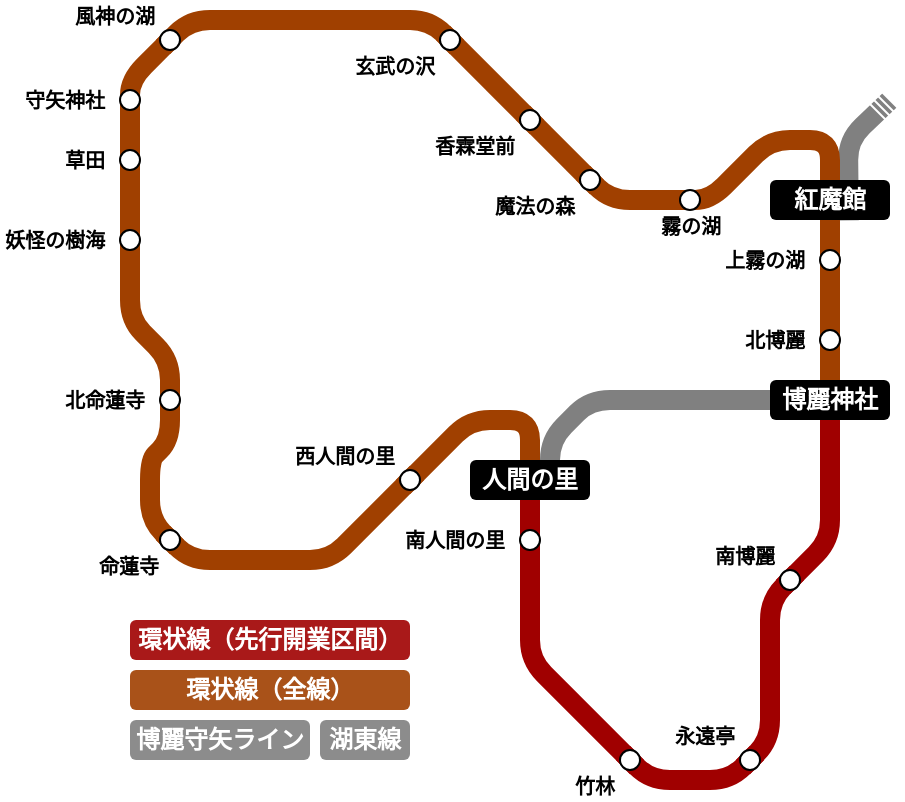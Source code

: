 <mxfile version="21.5.0" type="google">
  <diagram name="Page-1" id="u8aUBlL13KQeWDRxbzS9">
    <mxGraphModel grid="1" page="0" gridSize="5" guides="1" tooltips="1" connect="1" arrows="1" fold="1" pageScale="1" pageWidth="850" pageHeight="1100" math="0" shadow="0">
      <root>
        <mxCell id="0" />
        <mxCell id="1" parent="0" />
        <mxCell id="2lCTwFAhln7CDwlXWDaY-97" value="" style="endArrow=none;html=1;rounded=1;labelBackgroundColor=default;strokeColor=#808080;strokeWidth=10;fontFamily=Helvetica;fontSize=11;fontColor=default;startSize=0;endSize=0;shape=connector;exitX=0.657;exitY=1.011;exitDx=0;exitDy=0;exitPerimeter=0;" edge="1" parent="1" source="2lCTwFAhln7CDwlXWDaY-82">
          <mxGeometry width="50" height="50" relative="1" as="geometry">
            <mxPoint x="375" y="-115" as="sourcePoint" />
            <mxPoint x="360" y="-140" as="targetPoint" />
            <Array as="points">
              <mxPoint x="339" y="-120" />
            </Array>
          </mxGeometry>
        </mxCell>
        <mxCell id="2lCTwFAhln7CDwlXWDaY-96" value="" style="endArrow=none;html=1;rounded=1;labelBackgroundColor=default;strokeColor=#A04000;strokeWidth=10;fontFamily=Helvetica;fontSize=11;fontColor=default;startSize=0;endSize=0;shape=connector;exitX=0.5;exitY=1;exitDx=0;exitDy=0;entryX=0.5;entryY=0;entryDx=0;entryDy=0;" edge="1" parent="1" source="2lCTwFAhln7CDwlXWDaY-1" target="2lCTwFAhln7CDwlXWDaY-93">
          <mxGeometry width="50" height="50" relative="1" as="geometry">
            <mxPoint x="280" y="-20" as="sourcePoint" />
            <mxPoint x="330" y="-70" as="targetPoint" />
          </mxGeometry>
        </mxCell>
        <mxCell id="2lCTwFAhln7CDwlXWDaY-95" value="" style="endArrow=none;html=1;rounded=1;labelBackgroundColor=default;strokeColor=#A04000;strokeWidth=10;fontFamily=Helvetica;fontSize=11;fontColor=default;startSize=0;endSize=0;shape=connector;exitX=0.5;exitY=1;exitDx=0;exitDy=0;entryX=0.5;entryY=0;entryDx=0;entryDy=0;" edge="1" parent="1" source="2lCTwFAhln7CDwlXWDaY-93" target="2lCTwFAhln7CDwlXWDaY-92">
          <mxGeometry width="50" height="50" relative="1" as="geometry">
            <mxPoint x="280" y="-20" as="sourcePoint" />
            <mxPoint x="370" y="-60" as="targetPoint" />
          </mxGeometry>
        </mxCell>
        <mxCell id="2lCTwFAhln7CDwlXWDaY-94" value="" style="endArrow=none;html=1;rounded=1;labelBackgroundColor=default;strokeColor=#A04000;strokeWidth=10;fontFamily=Helvetica;fontSize=11;fontColor=default;startSize=0;endSize=0;shape=connector;exitX=0.5;exitY=1;exitDx=0;exitDy=0;entryX=0.5;entryY=0;entryDx=0;entryDy=0;" edge="1" parent="1" source="2lCTwFAhln7CDwlXWDaY-92" target="2lCTwFAhln7CDwlXWDaY-82">
          <mxGeometry width="50" height="50" relative="1" as="geometry">
            <mxPoint x="380" y="-55" as="sourcePoint" />
            <mxPoint x="430" y="-105" as="targetPoint" />
          </mxGeometry>
        </mxCell>
        <mxCell id="2lCTwFAhln7CDwlXWDaY-83" value="" style="endArrow=none;html=1;rounded=1;labelBackgroundColor=default;strokeColor=#A04000;strokeWidth=10;fontFamily=Helvetica;fontSize=11;fontColor=default;startSize=0;endSize=0;shape=connector;exitX=0;exitY=0.5;exitDx=0;exitDy=0;entryX=0.5;entryY=1;entryDx=0;entryDy=0;" edge="1" parent="1" source="2lCTwFAhln7CDwlXWDaY-84" target="2lCTwFAhln7CDwlXWDaY-82">
          <mxGeometry width="50" height="50" relative="1" as="geometry">
            <mxPoint x="275" y="-90" as="sourcePoint" />
            <mxPoint x="295" y="-115" as="targetPoint" />
            <Array as="points">
              <mxPoint x="270" y="-90" />
              <mxPoint x="300" y="-120" />
              <mxPoint x="330" y="-120" />
            </Array>
          </mxGeometry>
        </mxCell>
        <mxCell id="2lCTwFAhln7CDwlXWDaY-91" value="" style="endArrow=none;html=1;rounded=1;labelBackgroundColor=default;strokeColor=#A04000;strokeWidth=10;fontFamily=Helvetica;fontSize=11;fontColor=default;startSize=0;endSize=0;shape=connector;exitX=1;exitY=1;exitDx=0;exitDy=0;entryX=0;entryY=0;entryDx=0;entryDy=0;" edge="1" parent="1" source="2lCTwFAhln7CDwlXWDaY-90" target="2lCTwFAhln7CDwlXWDaY-77">
          <mxGeometry width="50" height="50" relative="1" as="geometry">
            <mxPoint x="190" y="-105" as="sourcePoint" />
            <mxPoint x="240" y="-155" as="targetPoint" />
          </mxGeometry>
        </mxCell>
        <mxCell id="2lCTwFAhln7CDwlXWDaY-89" value="" style="endArrow=none;html=1;rounded=1;labelBackgroundColor=default;strokeColor=#A04000;strokeWidth=10;fontFamily=Helvetica;fontSize=11;fontColor=default;startSize=0;endSize=0;shape=connector;exitX=1;exitY=1;exitDx=0;exitDy=0;entryX=0;entryY=0;entryDx=0;entryDy=0;" edge="1" parent="1" source="2lCTwFAhln7CDwlXWDaY-87" target="2lCTwFAhln7CDwlXWDaY-90">
          <mxGeometry width="50" height="50" relative="1" as="geometry">
            <mxPoint x="175" y="-95" as="sourcePoint" />
            <mxPoint x="225" y="-145" as="targetPoint" />
          </mxGeometry>
        </mxCell>
        <mxCell id="2lCTwFAhln7CDwlXWDaY-88" value="" style="endArrow=none;html=1;rounded=1;labelBackgroundColor=default;strokeColor=#A04000;strokeWidth=10;fontFamily=Helvetica;fontSize=11;fontColor=default;startSize=0;endSize=0;shape=connector;exitX=0;exitY=0;exitDx=0;exitDy=0;" edge="1" parent="1" source="2lCTwFAhln7CDwlXWDaY-87">
          <mxGeometry width="50" height="50" relative="1" as="geometry">
            <mxPoint x="195" y="-15" as="sourcePoint" />
            <mxPoint x="260" y="-90" as="targetPoint" />
            <Array as="points">
              <mxPoint x="220" y="-90" />
            </Array>
          </mxGeometry>
        </mxCell>
        <mxCell id="2lCTwFAhln7CDwlXWDaY-76" value="" style="endArrow=none;html=1;rounded=1;labelBackgroundColor=default;strokeColor=#A04000;strokeWidth=10;fontFamily=Helvetica;fontSize=11;fontColor=default;startSize=0;endSize=0;shape=connector;exitX=0;exitY=1;exitDx=0;exitDy=0;entryX=1;entryY=1;entryDx=0;entryDy=0;" edge="1" parent="1" source="2lCTwFAhln7CDwlXWDaY-73" target="2lCTwFAhln7CDwlXWDaY-77">
          <mxGeometry width="50" height="50" relative="1" as="geometry">
            <mxPoint x="35" y="-185" as="sourcePoint" />
            <mxPoint x="165" y="-190" as="targetPoint" />
            <Array as="points">
              <mxPoint x="10" y="-180" />
              <mxPoint x="130" y="-180" />
            </Array>
          </mxGeometry>
        </mxCell>
        <mxCell id="2lCTwFAhln7CDwlXWDaY-72" value="" style="endArrow=none;html=1;rounded=1;labelBackgroundColor=default;strokeColor=#A04000;strokeWidth=10;fontFamily=Helvetica;fontSize=11;fontColor=default;startSize=0;endSize=0;shape=connector;exitX=0.5;exitY=1;exitDx=0;exitDy=0;" edge="1" parent="1" source="2lCTwFAhln7CDwlXWDaY-66">
          <mxGeometry width="50" height="50" relative="1" as="geometry">
            <mxPoint x="15" y="-145" as="sourcePoint" />
            <mxPoint y="-170" as="targetPoint" />
            <Array as="points">
              <mxPoint x="-20" y="-150" />
            </Array>
          </mxGeometry>
        </mxCell>
        <mxCell id="2lCTwFAhln7CDwlXWDaY-69" value="" style="endArrow=none;html=1;rounded=1;labelBackgroundColor=default;strokeColor=#A04000;strokeWidth=10;fontFamily=Helvetica;fontSize=11;fontColor=default;startSize=0;endSize=0;shape=connector;exitX=0.5;exitY=1;exitDx=0;exitDy=0;" edge="1" parent="1" source="2lCTwFAhln7CDwlXWDaY-64">
          <mxGeometry width="50" height="50" relative="1" as="geometry">
            <mxPoint y="-80" as="sourcePoint" />
            <mxPoint x="-20" y="-140" as="targetPoint" />
          </mxGeometry>
        </mxCell>
        <mxCell id="2lCTwFAhln7CDwlXWDaY-63" value="" style="endArrow=none;html=1;rounded=1;labelBackgroundColor=default;strokeColor=#A04000;strokeWidth=10;fontFamily=Helvetica;fontSize=11;fontColor=default;startSize=0;endSize=0;shape=connector;exitX=0.5;exitY=1;exitDx=0;exitDy=0;entryX=0.5;entryY=0;entryDx=0;entryDy=0;" edge="1" parent="1" source="2lCTwFAhln7CDwlXWDaY-56" target="2lCTwFAhln7CDwlXWDaY-64">
          <mxGeometry width="50" height="50" relative="1" as="geometry">
            <mxPoint x="120" y="-70" as="sourcePoint" />
            <mxPoint x="-20" y="-95" as="targetPoint" />
          </mxGeometry>
        </mxCell>
        <mxCell id="2lCTwFAhln7CDwlXWDaY-54" value="" style="endArrow=none;html=1;rounded=1;labelBackgroundColor=default;strokeColor=#A04000;strokeWidth=10;fontFamily=Helvetica;fontSize=11;fontColor=default;startSize=0;endSize=0;shape=connector;entryX=0.5;entryY=0;entryDx=0;entryDy=0;exitX=0.5;exitY=1;exitDx=0;exitDy=0;" edge="1" parent="1" source="2lCTwFAhln7CDwlXWDaY-48" target="2lCTwFAhln7CDwlXWDaY-56">
          <mxGeometry width="50" height="50" relative="1" as="geometry">
            <mxPoint x="-15" y="10" as="sourcePoint" />
            <mxPoint x="-10" y="-90" as="targetPoint" />
            <Array as="points">
              <mxPoint y="-10" />
              <mxPoint x="-20" y="-30" />
            </Array>
          </mxGeometry>
        </mxCell>
        <mxCell id="2lCTwFAhln7CDwlXWDaY-45" value="" style="endArrow=none;html=1;rounded=1;labelBackgroundColor=default;strokeColor=#A04000;strokeWidth=10;fontFamily=Helvetica;fontSize=11;fontColor=default;startSize=0;endSize=0;shape=connector;entryX=1;entryY=1;entryDx=0;entryDy=0;exitX=0.5;exitY=0;exitDx=0;exitDy=0;" edge="1" parent="1" source="2lCTwFAhln7CDwlXWDaY-48" target="2lCTwFAhln7CDwlXWDaY-42">
          <mxGeometry width="50" height="50" relative="1" as="geometry">
            <mxPoint x="-10" y="55" as="sourcePoint" />
            <mxPoint x="-35" y="65" as="targetPoint" />
            <Array as="points">
              <mxPoint y="30" />
              <mxPoint x="-10" y="40" />
              <mxPoint x="-10" y="70" />
            </Array>
          </mxGeometry>
        </mxCell>
        <mxCell id="2lCTwFAhln7CDwlXWDaY-41" value="" style="endArrow=none;html=1;rounded=1;labelBackgroundColor=default;strokeColor=#A04000;strokeWidth=10;fontFamily=Helvetica;fontSize=11;fontColor=default;startSize=0;endSize=0;shape=connector;entryX=1;entryY=0;entryDx=0;entryDy=0;exitX=0;exitY=0;exitDx=0;exitDy=0;" edge="1" parent="1" source="2lCTwFAhln7CDwlXWDaY-42" target="2lCTwFAhln7CDwlXWDaY-32">
          <mxGeometry width="50" height="50" relative="1" as="geometry">
            <mxPoint y="60" as="sourcePoint" />
            <mxPoint x="90" y="60" as="targetPoint" />
            <Array as="points">
              <mxPoint x="10" y="90" />
              <mxPoint x="80" y="90" />
            </Array>
          </mxGeometry>
        </mxCell>
        <mxCell id="2lCTwFAhln7CDwlXWDaY-39" value="" style="endArrow=none;html=1;rounded=1;labelBackgroundColor=default;strokeColor=#808080;strokeWidth=10;fontFamily=Helvetica;fontSize=11;fontColor=default;startSize=0;endSize=0;shape=connector;entryX=1;entryY=0.5;entryDx=0;entryDy=0;" edge="1" parent="1" target="2lCTwFAhln7CDwlXWDaY-1">
          <mxGeometry width="50" height="50" relative="1" as="geometry">
            <mxPoint x="190" y="60" as="sourcePoint" />
            <mxPoint x="265" y="-25" as="targetPoint" />
            <Array as="points">
              <mxPoint x="190" y="30" />
              <mxPoint x="210" y="10" />
            </Array>
          </mxGeometry>
        </mxCell>
        <mxCell id="2lCTwFAhln7CDwlXWDaY-34" value="" style="endArrow=none;html=1;rounded=1;labelBackgroundColor=default;strokeColor=#A04000;strokeWidth=10;fontFamily=Helvetica;fontSize=11;fontColor=default;startSize=0;endSize=0;shape=connector;exitX=0.5;exitY=1;exitDx=0;exitDy=0;entryX=0;entryY=1;entryDx=0;entryDy=0;" edge="1" parent="1" source="2lCTwFAhln7CDwlXWDaY-24" target="2lCTwFAhln7CDwlXWDaY-32">
          <mxGeometry width="50" height="50" relative="1" as="geometry">
            <mxPoint x="155" y="60" as="sourcePoint" />
            <mxPoint x="140" y="35" as="targetPoint" />
            <Array as="points">
              <mxPoint x="180" y="20" />
              <mxPoint x="150" y="20" />
            </Array>
          </mxGeometry>
        </mxCell>
        <mxCell id="2lCTwFAhln7CDwlXWDaY-23" value="" style="endArrow=none;html=1;rounded=1;labelBackgroundColor=default;strokeColor=#A00000;strokeWidth=10;fontFamily=Helvetica;fontSize=11;fontColor=default;startSize=0;endSize=0;shape=connector;exitX=0.5;exitY=1;exitDx=0;exitDy=0;entryX=0.5;entryY=0;entryDx=0;entryDy=0;" edge="1" parent="1" source="2lCTwFAhln7CDwlXWDaY-21" target="2lCTwFAhln7CDwlXWDaY-24">
          <mxGeometry width="50" height="50" relative="1" as="geometry">
            <mxPoint x="175" y="75" as="sourcePoint" />
            <mxPoint x="180" y="60" as="targetPoint" />
          </mxGeometry>
        </mxCell>
        <mxCell id="2lCTwFAhln7CDwlXWDaY-20" value="" style="endArrow=none;html=1;rounded=1;labelBackgroundColor=default;strokeColor=#A00000;strokeWidth=10;fontFamily=Helvetica;fontSize=11;fontColor=default;startSize=0;endSize=0;shape=connector;exitX=1;exitY=1;exitDx=0;exitDy=0;entryX=0.5;entryY=0;entryDx=0;entryDy=0;" edge="1" parent="1" source="2lCTwFAhln7CDwlXWDaY-9" target="2lCTwFAhln7CDwlXWDaY-21">
          <mxGeometry width="50" height="50" relative="1" as="geometry">
            <mxPoint x="220" y="195" as="sourcePoint" />
            <mxPoint x="180" y="80" as="targetPoint" />
            <Array as="points">
              <mxPoint x="180" y="140" />
            </Array>
          </mxGeometry>
        </mxCell>
        <mxCell id="2lCTwFAhln7CDwlXWDaY-5" value="" style="endArrow=none;html=1;rounded=1;labelBackgroundColor=default;strokeColor=#A00000;strokeWidth=10;fontFamily=Helvetica;fontSize=11;fontColor=default;startSize=0;endSize=0;shape=connector;entryX=1;entryY=0;entryDx=0;entryDy=0;exitX=0;exitY=1;exitDx=0;exitDy=0;" edge="1" parent="1" source="2lCTwFAhln7CDwlXWDaY-7" target="2lCTwFAhln7CDwlXWDaY-3">
          <mxGeometry width="50" height="50" relative="1" as="geometry">
            <mxPoint x="250" y="230" as="sourcePoint" />
            <mxPoint x="285" y="125" as="targetPoint" />
            <Array as="points">
              <mxPoint x="300" y="180" />
              <mxPoint x="300" y="110" />
            </Array>
          </mxGeometry>
        </mxCell>
        <mxCell id="2lCTwFAhln7CDwlXWDaY-2" value="" style="endArrow=none;html=1;rounded=1;strokeColor=#A00000;strokeWidth=10;startSize=0;endSize=0;startArrow=none;entryX=0.5;entryY=0;entryDx=0;entryDy=0;exitX=0;exitY=1;exitDx=0;exitDy=0;" edge="1" parent="1" source="2lCTwFAhln7CDwlXWDaY-3" target="2lCTwFAhln7CDwlXWDaY-1">
          <mxGeometry width="50" height="50" relative="1" as="geometry">
            <mxPoint x="290" y="120" as="sourcePoint" />
            <mxPoint x="315" y="-75" as="targetPoint" />
            <Array as="points">
              <mxPoint x="330" y="80" />
            </Array>
          </mxGeometry>
        </mxCell>
        <mxCell id="2lCTwFAhln7CDwlXWDaY-1" value="&lt;font color=&quot;#ffffff&quot;&gt;&lt;b&gt;博麗神社&lt;/b&gt;&lt;/font&gt;" style="rounded=1;whiteSpace=wrap;html=1;strokeColor=none;fillColor=#000000;" vertex="1" parent="1">
          <mxGeometry x="300" width="60" height="20" as="geometry" />
        </mxCell>
        <mxCell id="2lCTwFAhln7CDwlXWDaY-6" value="" style="endArrow=none;html=1;rounded=1;labelBackgroundColor=default;strokeColor=#A00000;strokeWidth=10;fontFamily=Helvetica;fontSize=11;fontColor=default;startSize=0;endSize=0;shape=connector;entryX=1;entryY=0;entryDx=0;entryDy=0;exitX=0;exitY=0;exitDx=0;exitDy=0;" edge="1" parent="1" source="2lCTwFAhln7CDwlXWDaY-9" target="2lCTwFAhln7CDwlXWDaY-7">
          <mxGeometry width="50" height="50" relative="1" as="geometry">
            <mxPoint x="225" y="186" as="sourcePoint" />
            <mxPoint x="225" y="245" as="targetPoint" />
            <Array as="points">
              <mxPoint x="240" y="200" />
              <mxPoint x="280" y="200" />
            </Array>
          </mxGeometry>
        </mxCell>
        <mxCell id="2lCTwFAhln7CDwlXWDaY-8" value="" style="group" connectable="0" vertex="1" parent="1">
          <mxGeometry x="270" y="80" width="45" height="25" as="geometry" />
        </mxCell>
        <mxCell id="2lCTwFAhln7CDwlXWDaY-3" value="" style="ellipse;whiteSpace=wrap;html=1;aspect=fixed;" vertex="1" parent="2lCTwFAhln7CDwlXWDaY-8">
          <mxGeometry x="35" y="15" width="10" height="10" as="geometry" />
        </mxCell>
        <mxCell id="2lCTwFAhln7CDwlXWDaY-4" value="&lt;font style=&quot;font-size: 10px;&quot;&gt;&lt;b style=&quot;&quot;&gt;南&lt;/b&gt;&lt;b&gt;博麗&lt;/b&gt;&lt;/font&gt;" style="text;html=1;strokeColor=none;fillColor=none;align=center;verticalAlign=middle;whiteSpace=wrap;rounded=0;fontSize=11;fontFamily=Helvetica;fontColor=default;" vertex="1" parent="2lCTwFAhln7CDwlXWDaY-8">
          <mxGeometry width="35" height="15" as="geometry" />
        </mxCell>
        <mxCell id="2lCTwFAhln7CDwlXWDaY-18" value="" style="group" connectable="0" vertex="1" parent="1">
          <mxGeometry x="190" y="185" width="45" height="25" as="geometry" />
        </mxCell>
        <mxCell id="2lCTwFAhln7CDwlXWDaY-9" value="" style="ellipse;whiteSpace=wrap;html=1;aspect=fixed;" vertex="1" parent="2lCTwFAhln7CDwlXWDaY-18">
          <mxGeometry x="35" width="10" height="10" as="geometry" />
        </mxCell>
        <mxCell id="2lCTwFAhln7CDwlXWDaY-16" value="&lt;b style=&quot;font-size: 10px;&quot;&gt;竹林&lt;/b&gt;" style="text;html=1;strokeColor=none;fillColor=none;align=center;verticalAlign=middle;whiteSpace=wrap;rounded=0;fontSize=11;fontFamily=Helvetica;fontColor=default;" vertex="1" parent="2lCTwFAhln7CDwlXWDaY-18">
          <mxGeometry x="10" y="10" width="25" height="15" as="geometry" />
        </mxCell>
        <mxCell id="2lCTwFAhln7CDwlXWDaY-24" value="&lt;font color=&quot;#ffffff&quot;&gt;&lt;b&gt;人間の里&lt;/b&gt;&lt;/font&gt;" style="rounded=1;whiteSpace=wrap;html=1;strokeColor=none;fillColor=#000000;" vertex="1" parent="1">
          <mxGeometry x="150" y="40" width="60" height="20" as="geometry" />
        </mxCell>
        <mxCell id="2lCTwFAhln7CDwlXWDaY-29" value="" style="group" connectable="0" vertex="1" parent="1">
          <mxGeometry x="250" y="170" width="45" height="25" as="geometry" />
        </mxCell>
        <mxCell id="2lCTwFAhln7CDwlXWDaY-7" value="" style="ellipse;whiteSpace=wrap;html=1;aspect=fixed;" vertex="1" parent="2lCTwFAhln7CDwlXWDaY-29">
          <mxGeometry x="35" y="15" width="10" height="10" as="geometry" />
        </mxCell>
        <mxCell id="2lCTwFAhln7CDwlXWDaY-14" value="&lt;b&gt;&lt;font style=&quot;font-size: 10px;&quot;&gt;永遠亭&lt;/font&gt;&lt;/b&gt;" style="text;html=1;strokeColor=none;fillColor=none;align=center;verticalAlign=middle;whiteSpace=wrap;rounded=0;fontSize=11;fontFamily=Helvetica;fontColor=default;" vertex="1" parent="2lCTwFAhln7CDwlXWDaY-29">
          <mxGeometry width="35" height="15" as="geometry" />
        </mxCell>
        <mxCell id="2lCTwFAhln7CDwlXWDaY-30" value="" style="group" connectable="0" vertex="1" parent="1">
          <mxGeometry x="120" y="72.5" width="65" height="15" as="geometry" />
        </mxCell>
        <mxCell id="2lCTwFAhln7CDwlXWDaY-21" value="" style="ellipse;whiteSpace=wrap;html=1;aspect=fixed;" vertex="1" parent="2lCTwFAhln7CDwlXWDaY-30">
          <mxGeometry x="55" y="2.5" width="10" height="10" as="geometry" />
        </mxCell>
        <mxCell id="2lCTwFAhln7CDwlXWDaY-28" value="&lt;font style=&quot;font-size: 10px;&quot;&gt;&lt;font style=&quot;font-size: 10px;&quot;&gt;&lt;b style=&quot;&quot;&gt;南&lt;/b&gt;&lt;/font&gt;&lt;b&gt;人間の里&lt;/b&gt;&lt;/font&gt;" style="text;html=1;strokeColor=none;fillColor=none;align=center;verticalAlign=middle;whiteSpace=wrap;rounded=0;fontSize=11;fontFamily=Helvetica;fontColor=default;" vertex="1" parent="2lCTwFAhln7CDwlXWDaY-30">
          <mxGeometry x="-5" width="55" height="15" as="geometry" />
        </mxCell>
        <mxCell id="2lCTwFAhln7CDwlXWDaY-43" value="&lt;font style=&quot;font-size: 12px;&quot;&gt;&lt;font style=&quot;font-size: 12px;&quot; color=&quot;#ffffff&quot;&gt;&lt;b style=&quot;&quot;&gt;環状線（&lt;/b&gt;&lt;/font&gt;&lt;b style=&quot;border-color: var(--border-color); color: rgb(255, 255, 255);&quot;&gt;先行開業&lt;/b&gt;&lt;font style=&quot;font-size: 12px;&quot; color=&quot;#ffffff&quot;&gt;&lt;b style=&quot;&quot;&gt;区間&lt;/b&gt;&lt;b style=&quot;&quot;&gt;）&lt;/b&gt;&lt;/font&gt;&lt;/font&gt;" style="rounded=1;whiteSpace=wrap;html=1;fontFamily=Helvetica;fontSize=11;fontColor=default;strokeColor=none;fillColor=#A00000;opacity=90;" vertex="1" parent="1">
          <mxGeometry x="-20" y="120" width="140" height="20" as="geometry" />
        </mxCell>
        <mxCell id="2lCTwFAhln7CDwlXWDaY-46" value="" style="group" connectable="0" vertex="1" parent="1">
          <mxGeometry x="60" y="30" width="65" height="25" as="geometry" />
        </mxCell>
        <mxCell id="2lCTwFAhln7CDwlXWDaY-32" value="" style="ellipse;whiteSpace=wrap;html=1;aspect=fixed;" vertex="1" parent="2lCTwFAhln7CDwlXWDaY-46">
          <mxGeometry x="55" y="15" width="10" height="10" as="geometry" />
        </mxCell>
        <mxCell id="2lCTwFAhln7CDwlXWDaY-38" value="&lt;font style=&quot;font-size: 10px;&quot;&gt;&lt;b&gt;西人間の里&lt;/b&gt;&lt;/font&gt;" style="text;html=1;strokeColor=none;fillColor=none;align=center;verticalAlign=middle;whiteSpace=wrap;rounded=0;fontSize=11;fontFamily=Helvetica;fontColor=default;" vertex="1" parent="2lCTwFAhln7CDwlXWDaY-46">
          <mxGeometry width="55" height="15" as="geometry" />
        </mxCell>
        <mxCell id="2lCTwFAhln7CDwlXWDaY-47" value="" style="group" connectable="0" vertex="1" parent="1">
          <mxGeometry x="-37.5" y="75" width="42.5" height="25" as="geometry" />
        </mxCell>
        <mxCell id="2lCTwFAhln7CDwlXWDaY-42" value="" style="ellipse;whiteSpace=wrap;html=1;aspect=fixed;" vertex="1" parent="2lCTwFAhln7CDwlXWDaY-47">
          <mxGeometry x="32.5" width="10" height="10" as="geometry" />
        </mxCell>
        <mxCell id="2lCTwFAhln7CDwlXWDaY-44" value="&lt;b&gt;&lt;font style=&quot;font-size: 10px;&quot;&gt;命蓮寺&lt;/font&gt;&lt;/b&gt;" style="text;html=1;strokeColor=none;fillColor=none;align=center;verticalAlign=middle;whiteSpace=wrap;rounded=0;fontSize=11;fontFamily=Helvetica;fontColor=default;" vertex="1" parent="2lCTwFAhln7CDwlXWDaY-47">
          <mxGeometry y="10" width="32.5" height="15" as="geometry" />
        </mxCell>
        <mxCell id="2lCTwFAhln7CDwlXWDaY-53" value="" style="group" connectable="0" vertex="1" parent="1">
          <mxGeometry x="-55" y="2.5" width="60" height="15" as="geometry" />
        </mxCell>
        <mxCell id="2lCTwFAhln7CDwlXWDaY-48" value="" style="ellipse;whiteSpace=wrap;html=1;aspect=fixed;" vertex="1" parent="2lCTwFAhln7CDwlXWDaY-53">
          <mxGeometry x="50" y="2.5" width="10" height="10" as="geometry" />
        </mxCell>
        <mxCell id="2lCTwFAhln7CDwlXWDaY-52" value="&lt;b&gt;&lt;font style=&quot;font-size: 10px;&quot;&gt;北命蓮寺&lt;/font&gt;&lt;/b&gt;" style="text;html=1;strokeColor=none;fillColor=none;align=center;verticalAlign=middle;whiteSpace=wrap;rounded=0;fontSize=11;fontFamily=Helvetica;fontColor=default;" vertex="1" parent="2lCTwFAhln7CDwlXWDaY-53">
          <mxGeometry width="45" height="15" as="geometry" />
        </mxCell>
        <mxCell id="2lCTwFAhln7CDwlXWDaY-61" value="" style="group" connectable="0" vertex="1" parent="1">
          <mxGeometry x="-85" y="-75" width="70" height="15" as="geometry" />
        </mxCell>
        <mxCell id="2lCTwFAhln7CDwlXWDaY-55" value="&lt;b&gt;&lt;font style=&quot;font-size: 10px;&quot;&gt;妖怪の樹海&lt;/font&gt;&lt;/b&gt;" style="text;html=1;strokeColor=none;fillColor=none;align=center;verticalAlign=middle;whiteSpace=wrap;rounded=0;fontSize=11;fontFamily=Helvetica;fontColor=default;" vertex="1" parent="2lCTwFAhln7CDwlXWDaY-61">
          <mxGeometry y="-2.5" width="55" height="15" as="geometry" />
        </mxCell>
        <mxCell id="2lCTwFAhln7CDwlXWDaY-56" value="" style="ellipse;whiteSpace=wrap;html=1;aspect=fixed;" vertex="1" parent="2lCTwFAhln7CDwlXWDaY-61">
          <mxGeometry x="60" width="10" height="10" as="geometry" />
        </mxCell>
        <mxCell id="2lCTwFAhln7CDwlXWDaY-68" value="" style="group" connectable="0" vertex="1" parent="1">
          <mxGeometry x="-55" y="-117.5" width="40" height="15" as="geometry" />
        </mxCell>
        <mxCell id="2lCTwFAhln7CDwlXWDaY-64" value="" style="ellipse;whiteSpace=wrap;html=1;aspect=fixed;" vertex="1" parent="2lCTwFAhln7CDwlXWDaY-68">
          <mxGeometry x="30" y="2.5" width="10" height="10" as="geometry" />
        </mxCell>
        <mxCell id="2lCTwFAhln7CDwlXWDaY-65" value="&lt;b style=&quot;&quot;&gt;&lt;font style=&quot;font-size: 10px;&quot;&gt;草田&lt;/font&gt;&lt;/b&gt;" style="text;html=1;strokeColor=none;fillColor=none;align=center;verticalAlign=middle;whiteSpace=wrap;rounded=0;fontSize=11;fontFamily=Helvetica;fontColor=default;" vertex="1" parent="2lCTwFAhln7CDwlXWDaY-68">
          <mxGeometry width="25" height="15" as="geometry" />
        </mxCell>
        <mxCell id="2lCTwFAhln7CDwlXWDaY-70" value="&lt;font style=&quot;font-size: 12px;&quot;&gt;&lt;font style=&quot;font-size: 12px;&quot; color=&quot;#ffffff&quot;&gt;&lt;b style=&quot;&quot;&gt;環状線（全線&lt;/b&gt;&lt;/font&gt;&lt;font style=&quot;font-size: 12px;&quot; color=&quot;#ffffff&quot;&gt;&lt;b style=&quot;&quot;&gt;）&lt;/b&gt;&lt;/font&gt;&lt;/font&gt;" style="rounded=1;whiteSpace=wrap;html=1;fontFamily=Helvetica;fontSize=11;fontColor=default;strokeColor=none;fillColor=#A04000;opacity=90;" vertex="1" parent="1">
          <mxGeometry x="-20" y="145" width="140" height="20" as="geometry" />
        </mxCell>
        <mxCell id="2lCTwFAhln7CDwlXWDaY-71" value="&lt;font size=&quot;1&quot; color=&quot;#ffffff&quot;&gt;&lt;b style=&quot;font-size: 12px;&quot;&gt;博麗守矢ライン&lt;/b&gt;&lt;/font&gt;" style="rounded=1;whiteSpace=wrap;html=1;fontFamily=Helvetica;fontSize=11;fontColor=default;strokeColor=none;fillColor=#808080;opacity=90;" vertex="1" parent="1">
          <mxGeometry x="-20" y="170" width="90" height="20" as="geometry" />
        </mxCell>
        <mxCell id="2lCTwFAhln7CDwlXWDaY-75" value="" style="group" connectable="0" vertex="1" parent="1">
          <mxGeometry x="-75" y="-147.5" width="60" height="15" as="geometry" />
        </mxCell>
        <mxCell id="2lCTwFAhln7CDwlXWDaY-66" value="" style="ellipse;whiteSpace=wrap;html=1;aspect=fixed;" vertex="1" parent="2lCTwFAhln7CDwlXWDaY-75">
          <mxGeometry x="50" y="2.5" width="10" height="10" as="geometry" />
        </mxCell>
        <mxCell id="2lCTwFAhln7CDwlXWDaY-67" value="&lt;b&gt;&lt;font style=&quot;font-size: 10px;&quot;&gt;守矢神社&lt;/font&gt;&lt;/b&gt;" style="text;html=1;strokeColor=none;fillColor=none;align=center;verticalAlign=middle;whiteSpace=wrap;rounded=0;fontSize=11;fontFamily=Helvetica;fontColor=default;" vertex="1" parent="2lCTwFAhln7CDwlXWDaY-75">
          <mxGeometry width="45" height="15" as="geometry" />
        </mxCell>
        <mxCell id="2lCTwFAhln7CDwlXWDaY-79" value="" style="group" connectable="0" vertex="1" parent="1">
          <mxGeometry x="90" y="-175" width="55" height="25" as="geometry" />
        </mxCell>
        <mxCell id="2lCTwFAhln7CDwlXWDaY-77" value="" style="ellipse;whiteSpace=wrap;html=1;aspect=fixed;" vertex="1" parent="2lCTwFAhln7CDwlXWDaY-79">
          <mxGeometry x="45" width="10" height="10" as="geometry" />
        </mxCell>
        <mxCell id="2lCTwFAhln7CDwlXWDaY-78" value="&lt;b&gt;&lt;font style=&quot;font-size: 10px;&quot;&gt;玄武の沢&lt;/font&gt;&lt;/b&gt;" style="text;html=1;strokeColor=none;fillColor=none;align=center;verticalAlign=middle;whiteSpace=wrap;rounded=0;fontSize=11;fontFamily=Helvetica;fontColor=default;" vertex="1" parent="2lCTwFAhln7CDwlXWDaY-79">
          <mxGeometry y="10" width="45" height="15" as="geometry" />
        </mxCell>
        <mxCell id="2lCTwFAhln7CDwlXWDaY-80" value="" style="group" connectable="0" vertex="1" parent="1">
          <mxGeometry x="-50" y="-190" width="55" height="25" as="geometry" />
        </mxCell>
        <mxCell id="2lCTwFAhln7CDwlXWDaY-73" value="" style="ellipse;whiteSpace=wrap;html=1;aspect=fixed;" vertex="1" parent="2lCTwFAhln7CDwlXWDaY-80">
          <mxGeometry x="45" y="15" width="10" height="10" as="geometry" />
        </mxCell>
        <mxCell id="2lCTwFAhln7CDwlXWDaY-74" value="&lt;span style=&quot;font-size: 10px;&quot;&gt;&lt;b&gt;風神の湖&lt;/b&gt;&lt;/span&gt;" style="text;html=1;strokeColor=none;fillColor=none;align=center;verticalAlign=middle;whiteSpace=wrap;rounded=0;fontSize=11;fontFamily=Helvetica;fontColor=default;" vertex="1" parent="2lCTwFAhln7CDwlXWDaY-80">
          <mxGeometry width="45" height="15" as="geometry" />
        </mxCell>
        <mxCell id="2lCTwFAhln7CDwlXWDaY-82" value="&lt;font color=&quot;#ffffff&quot;&gt;&lt;b&gt;紅魔館&lt;/b&gt;&lt;/font&gt;" style="rounded=1;whiteSpace=wrap;html=1;strokeColor=none;fillColor=#000000;" vertex="1" parent="1">
          <mxGeometry x="300" y="-100" width="60" height="20" as="geometry" />
        </mxCell>
        <mxCell id="2lCTwFAhln7CDwlXWDaY-84" value="" style="ellipse;whiteSpace=wrap;html=1;aspect=fixed;" vertex="1" parent="1">
          <mxGeometry x="255" y="-95" width="10" height="10" as="geometry" />
        </mxCell>
        <mxCell id="2lCTwFAhln7CDwlXWDaY-87" value="" style="ellipse;whiteSpace=wrap;html=1;aspect=fixed;" vertex="1" parent="1">
          <mxGeometry x="205" y="-105" width="10" height="10" as="geometry" />
        </mxCell>
        <mxCell id="2lCTwFAhln7CDwlXWDaY-90" value="" style="ellipse;whiteSpace=wrap;html=1;aspect=fixed;" vertex="1" parent="1">
          <mxGeometry x="175" y="-135" width="10" height="10" as="geometry" />
        </mxCell>
        <mxCell id="2lCTwFAhln7CDwlXWDaY-92" value="" style="ellipse;whiteSpace=wrap;html=1;aspect=fixed;" vertex="1" parent="1">
          <mxGeometry x="325" y="-65" width="10" height="10" as="geometry" />
        </mxCell>
        <mxCell id="2lCTwFAhln7CDwlXWDaY-104" value="" style="group" connectable="0" vertex="1" parent="1">
          <mxGeometry x="349" y="-145" width="16" height="16" as="geometry" />
        </mxCell>
        <mxCell id="2lCTwFAhln7CDwlXWDaY-99" value="" style="endArrow=none;html=1;rounded=1;labelBackgroundColor=default;strokeColor=#FFFFFF;strokeWidth=1;fontFamily=Helvetica;fontSize=11;fontColor=default;startSize=0;endSize=0;shape=connector;" edge="1" parent="2lCTwFAhln7CDwlXWDaY-104">
          <mxGeometry width="50" height="50" relative="1" as="geometry">
            <mxPoint x="4" y="2" as="sourcePoint" />
            <mxPoint x="14" y="12" as="targetPoint" />
          </mxGeometry>
        </mxCell>
        <mxCell id="2lCTwFAhln7CDwlXWDaY-100" value="" style="endArrow=none;html=1;rounded=1;labelBackgroundColor=default;strokeColor=#FFFFFF;strokeWidth=1;fontFamily=Helvetica;fontSize=11;fontColor=default;startSize=0;endSize=0;shape=connector;" edge="1" parent="2lCTwFAhln7CDwlXWDaY-104">
          <mxGeometry width="50" height="50" relative="1" as="geometry">
            <mxPoint y="6" as="sourcePoint" />
            <mxPoint x="10" y="16" as="targetPoint" />
          </mxGeometry>
        </mxCell>
        <mxCell id="2lCTwFAhln7CDwlXWDaY-102" value="" style="endArrow=none;html=1;rounded=1;labelBackgroundColor=default;strokeColor=#FFFFFF;strokeWidth=1;fontFamily=Helvetica;fontSize=11;fontColor=default;startSize=0;endSize=0;shape=connector;" edge="1" parent="2lCTwFAhln7CDwlXWDaY-104">
          <mxGeometry width="50" height="50" relative="1" as="geometry">
            <mxPoint x="2" y="4" as="sourcePoint" />
            <mxPoint x="12" y="14" as="targetPoint" />
          </mxGeometry>
        </mxCell>
        <mxCell id="2lCTwFAhln7CDwlXWDaY-103" value="" style="endArrow=none;html=1;rounded=1;labelBackgroundColor=default;strokeColor=#FFFFFF;strokeWidth=1;fontFamily=Helvetica;fontSize=11;fontColor=default;startSize=0;endSize=0;shape=connector;" edge="1" parent="2lCTwFAhln7CDwlXWDaY-104">
          <mxGeometry width="50" height="50" relative="1" as="geometry">
            <mxPoint x="6" as="sourcePoint" />
            <mxPoint x="16" y="10" as="targetPoint" />
          </mxGeometry>
        </mxCell>
        <mxCell id="2lCTwFAhln7CDwlXWDaY-109" value="" style="group" connectable="0" vertex="1" parent="1">
          <mxGeometry x="285" y="-27.5" width="50" height="15" as="geometry" />
        </mxCell>
        <mxCell id="2lCTwFAhln7CDwlXWDaY-93" value="" style="ellipse;whiteSpace=wrap;html=1;aspect=fixed;" vertex="1" parent="2lCTwFAhln7CDwlXWDaY-109">
          <mxGeometry x="40" y="2.5" width="10" height="10" as="geometry" />
        </mxCell>
        <mxCell id="2lCTwFAhln7CDwlXWDaY-108" value="&lt;span style=&quot;font-size: 10px;&quot;&gt;&lt;b&gt;北博麗&lt;/b&gt;&lt;/span&gt;" style="text;html=1;strokeColor=none;fillColor=none;align=center;verticalAlign=middle;whiteSpace=wrap;rounded=0;fontSize=11;fontFamily=Helvetica;fontColor=default;" vertex="1" parent="2lCTwFAhln7CDwlXWDaY-109">
          <mxGeometry width="35" height="15" as="geometry" />
        </mxCell>
        <mxCell id="2lCTwFAhln7CDwlXWDaY-110" value="&lt;b&gt;&lt;font style=&quot;font-size: 10px;&quot;&gt;上霧の湖&lt;/font&gt;&lt;/b&gt;" style="text;html=1;strokeColor=none;fillColor=none;align=center;verticalAlign=middle;whiteSpace=wrap;rounded=0;fontSize=11;fontFamily=Helvetica;fontColor=default;" vertex="1" parent="1">
          <mxGeometry x="275" y="-67.5" width="45" height="15" as="geometry" />
        </mxCell>
        <mxCell id="2lCTwFAhln7CDwlXWDaY-111" value="&lt;b&gt;&lt;font style=&quot;font-size: 10px;&quot;&gt;霧の湖&lt;/font&gt;&lt;/b&gt;" style="text;html=1;strokeColor=none;fillColor=none;align=center;verticalAlign=middle;whiteSpace=wrap;rounded=0;fontSize=11;fontFamily=Helvetica;fontColor=default;" vertex="1" parent="1">
          <mxGeometry x="242.5" y="-85" width="35" height="15" as="geometry" />
        </mxCell>
        <mxCell id="2lCTwFAhln7CDwlXWDaY-112" value="&lt;span style=&quot;font-size: 10px;&quot;&gt;&lt;b&gt;魔法の森&lt;/b&gt;&lt;/span&gt;" style="text;html=1;strokeColor=none;fillColor=none;align=center;verticalAlign=middle;whiteSpace=wrap;rounded=0;fontSize=11;fontFamily=Helvetica;fontColor=default;" vertex="1" parent="1">
          <mxGeometry x="160" y="-95" width="45" height="15" as="geometry" />
        </mxCell>
        <mxCell id="2lCTwFAhln7CDwlXWDaY-113" value="&lt;b&gt;&lt;font style=&quot;font-size: 10px;&quot;&gt;香霖堂前&lt;/font&gt;&lt;/b&gt;" style="text;html=1;strokeColor=none;fillColor=none;align=center;verticalAlign=middle;whiteSpace=wrap;rounded=0;fontSize=11;fontFamily=Helvetica;fontColor=default;" vertex="1" parent="1">
          <mxGeometry x="130" y="-125" width="45" height="15" as="geometry" />
        </mxCell>
        <mxCell id="2lCTwFAhln7CDwlXWDaY-117" value="&lt;font size=&quot;1&quot; color=&quot;#ffffff&quot;&gt;&lt;b style=&quot;font-size: 12px;&quot;&gt;湖東線&lt;/b&gt;&lt;/font&gt;" style="rounded=1;whiteSpace=wrap;html=1;fontFamily=Helvetica;fontSize=11;fontColor=default;strokeColor=none;fillColor=#808080;opacity=90;" vertex="1" parent="1">
          <mxGeometry x="75" y="170" width="45" height="20" as="geometry" />
        </mxCell>
      </root>
    </mxGraphModel>
  </diagram>
</mxfile>
